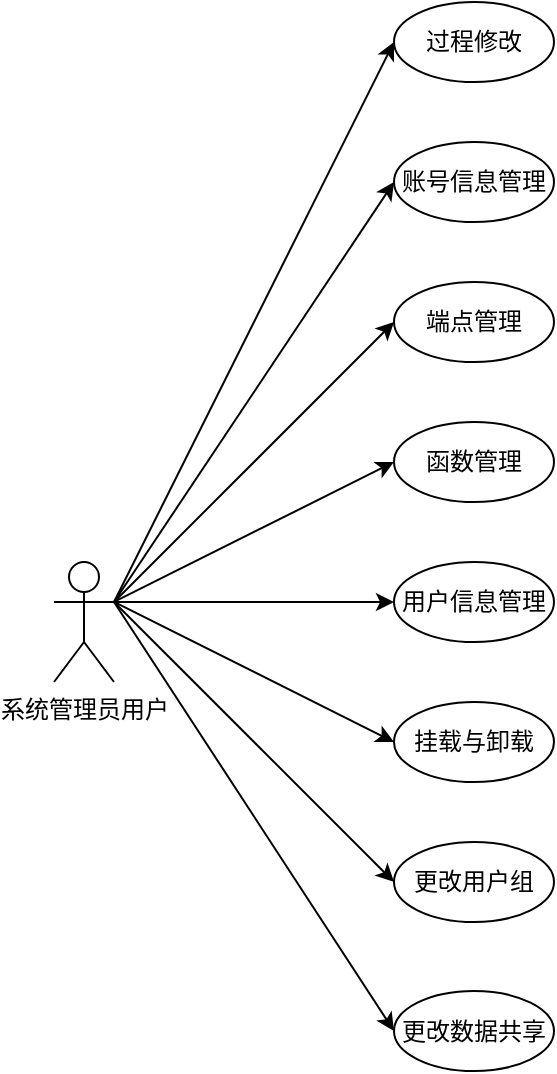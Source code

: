 <mxfile version="20.3.0" type="device"><diagram id="rnsKgXgeazCJ1CQ91XtQ" name="第 1 页"><mxGraphModel dx="1278" dy="649" grid="1" gridSize="10" guides="1" tooltips="1" connect="1" arrows="1" fold="1" page="1" pageScale="1" pageWidth="827" pageHeight="1169" math="0" shadow="0"><root><mxCell id="0"/><mxCell id="1" parent="0"/><mxCell id="ygOh8de2op2Awd2HhIC5-1" style="rounded=0;orthogonalLoop=1;jettySize=auto;html=1;exitX=1;exitY=0.333;exitDx=0;exitDy=0;exitPerimeter=0;entryX=0;entryY=0.5;entryDx=0;entryDy=0;" edge="1" parent="1" source="ygOh8de2op2Awd2HhIC5-7" target="ygOh8de2op2Awd2HhIC5-8"><mxGeometry relative="1" as="geometry"/></mxCell><mxCell id="ygOh8de2op2Awd2HhIC5-2" style="edgeStyle=none;rounded=0;orthogonalLoop=1;jettySize=auto;html=1;exitX=1;exitY=0.333;exitDx=0;exitDy=0;exitPerimeter=0;entryX=0;entryY=0.5;entryDx=0;entryDy=0;" edge="1" parent="1" source="ygOh8de2op2Awd2HhIC5-7" target="ygOh8de2op2Awd2HhIC5-9"><mxGeometry relative="1" as="geometry"/></mxCell><mxCell id="ygOh8de2op2Awd2HhIC5-3" style="edgeStyle=none;rounded=0;orthogonalLoop=1;jettySize=auto;html=1;exitX=1;exitY=0.333;exitDx=0;exitDy=0;exitPerimeter=0;entryX=0;entryY=0.5;entryDx=0;entryDy=0;" edge="1" parent="1" source="ygOh8de2op2Awd2HhIC5-7" target="ygOh8de2op2Awd2HhIC5-10"><mxGeometry relative="1" as="geometry"/></mxCell><mxCell id="ygOh8de2op2Awd2HhIC5-4" style="edgeStyle=none;rounded=0;orthogonalLoop=1;jettySize=auto;html=1;exitX=1;exitY=0.333;exitDx=0;exitDy=0;exitPerimeter=0;entryX=0;entryY=0.5;entryDx=0;entryDy=0;" edge="1" parent="1" source="ygOh8de2op2Awd2HhIC5-7" target="ygOh8de2op2Awd2HhIC5-11"><mxGeometry relative="1" as="geometry"/></mxCell><mxCell id="ygOh8de2op2Awd2HhIC5-5" style="rounded=0;orthogonalLoop=1;jettySize=auto;html=1;exitX=1;exitY=0.333;exitDx=0;exitDy=0;exitPerimeter=0;entryX=0;entryY=0.5;entryDx=0;entryDy=0;" edge="1" parent="1" source="ygOh8de2op2Awd2HhIC5-7" target="ygOh8de2op2Awd2HhIC5-12"><mxGeometry relative="1" as="geometry"/></mxCell><mxCell id="ygOh8de2op2Awd2HhIC5-6" style="edgeStyle=none;rounded=0;orthogonalLoop=1;jettySize=auto;html=1;exitX=1;exitY=0.333;exitDx=0;exitDy=0;exitPerimeter=0;entryX=0;entryY=0.5;entryDx=0;entryDy=0;" edge="1" parent="1" source="ygOh8de2op2Awd2HhIC5-7" target="ygOh8de2op2Awd2HhIC5-13"><mxGeometry relative="1" as="geometry"/></mxCell><mxCell id="ygOh8de2op2Awd2HhIC5-19" style="rounded=0;orthogonalLoop=1;jettySize=auto;html=1;exitX=1;exitY=0.333;exitDx=0;exitDy=0;exitPerimeter=0;entryX=0;entryY=0.5;entryDx=0;entryDy=0;" edge="1" parent="1" source="ygOh8de2op2Awd2HhIC5-7" target="ygOh8de2op2Awd2HhIC5-14"><mxGeometry relative="1" as="geometry"/></mxCell><mxCell id="ygOh8de2op2Awd2HhIC5-20" style="edgeStyle=none;rounded=0;orthogonalLoop=1;jettySize=auto;html=1;exitX=1;exitY=0.333;exitDx=0;exitDy=0;exitPerimeter=0;entryX=0;entryY=0.5;entryDx=0;entryDy=0;" edge="1" parent="1" source="ygOh8de2op2Awd2HhIC5-7" target="ygOh8de2op2Awd2HhIC5-17"><mxGeometry relative="1" as="geometry"/></mxCell><mxCell id="ygOh8de2op2Awd2HhIC5-7" value="系统管理员用户" style="shape=umlActor;verticalLabelPosition=bottom;verticalAlign=top;html=1;outlineConnect=0;" vertex="1" parent="1"><mxGeometry x="80" y="330" width="30" height="60" as="geometry"/></mxCell><mxCell id="ygOh8de2op2Awd2HhIC5-8" value="账号信息管理" style="ellipse;whiteSpace=wrap;html=1;" vertex="1" parent="1"><mxGeometry x="250" y="120" width="80" height="40" as="geometry"/></mxCell><mxCell id="ygOh8de2op2Awd2HhIC5-9" value="端点管理" style="ellipse;whiteSpace=wrap;html=1;" vertex="1" parent="1"><mxGeometry x="250" y="190" width="80" height="40" as="geometry"/></mxCell><mxCell id="ygOh8de2op2Awd2HhIC5-10" value="函数管理" style="ellipse;whiteSpace=wrap;html=1;" vertex="1" parent="1"><mxGeometry x="250" y="260" width="80" height="40" as="geometry"/></mxCell><mxCell id="ygOh8de2op2Awd2HhIC5-11" value="用户信息管理" style="ellipse;whiteSpace=wrap;html=1;" vertex="1" parent="1"><mxGeometry x="250" y="330" width="80" height="40" as="geometry"/></mxCell><mxCell id="ygOh8de2op2Awd2HhIC5-12" value="过程修改" style="ellipse;whiteSpace=wrap;html=1;" vertex="1" parent="1"><mxGeometry x="250" y="50" width="80" height="40" as="geometry"/></mxCell><mxCell id="ygOh8de2op2Awd2HhIC5-13" value="挂载与卸载" style="ellipse;whiteSpace=wrap;html=1;" vertex="1" parent="1"><mxGeometry x="250" y="400" width="80" height="40" as="geometry"/></mxCell><mxCell id="ygOh8de2op2Awd2HhIC5-14" value="更改用户组" style="ellipse;whiteSpace=wrap;html=1;" vertex="1" parent="1"><mxGeometry x="250" y="470" width="80" height="40" as="geometry"/></mxCell><mxCell id="ygOh8de2op2Awd2HhIC5-17" value="更改数据共享" style="ellipse;whiteSpace=wrap;html=1;" vertex="1" parent="1"><mxGeometry x="250" y="544.5" width="80" height="40" as="geometry"/></mxCell></root></mxGraphModel></diagram></mxfile>